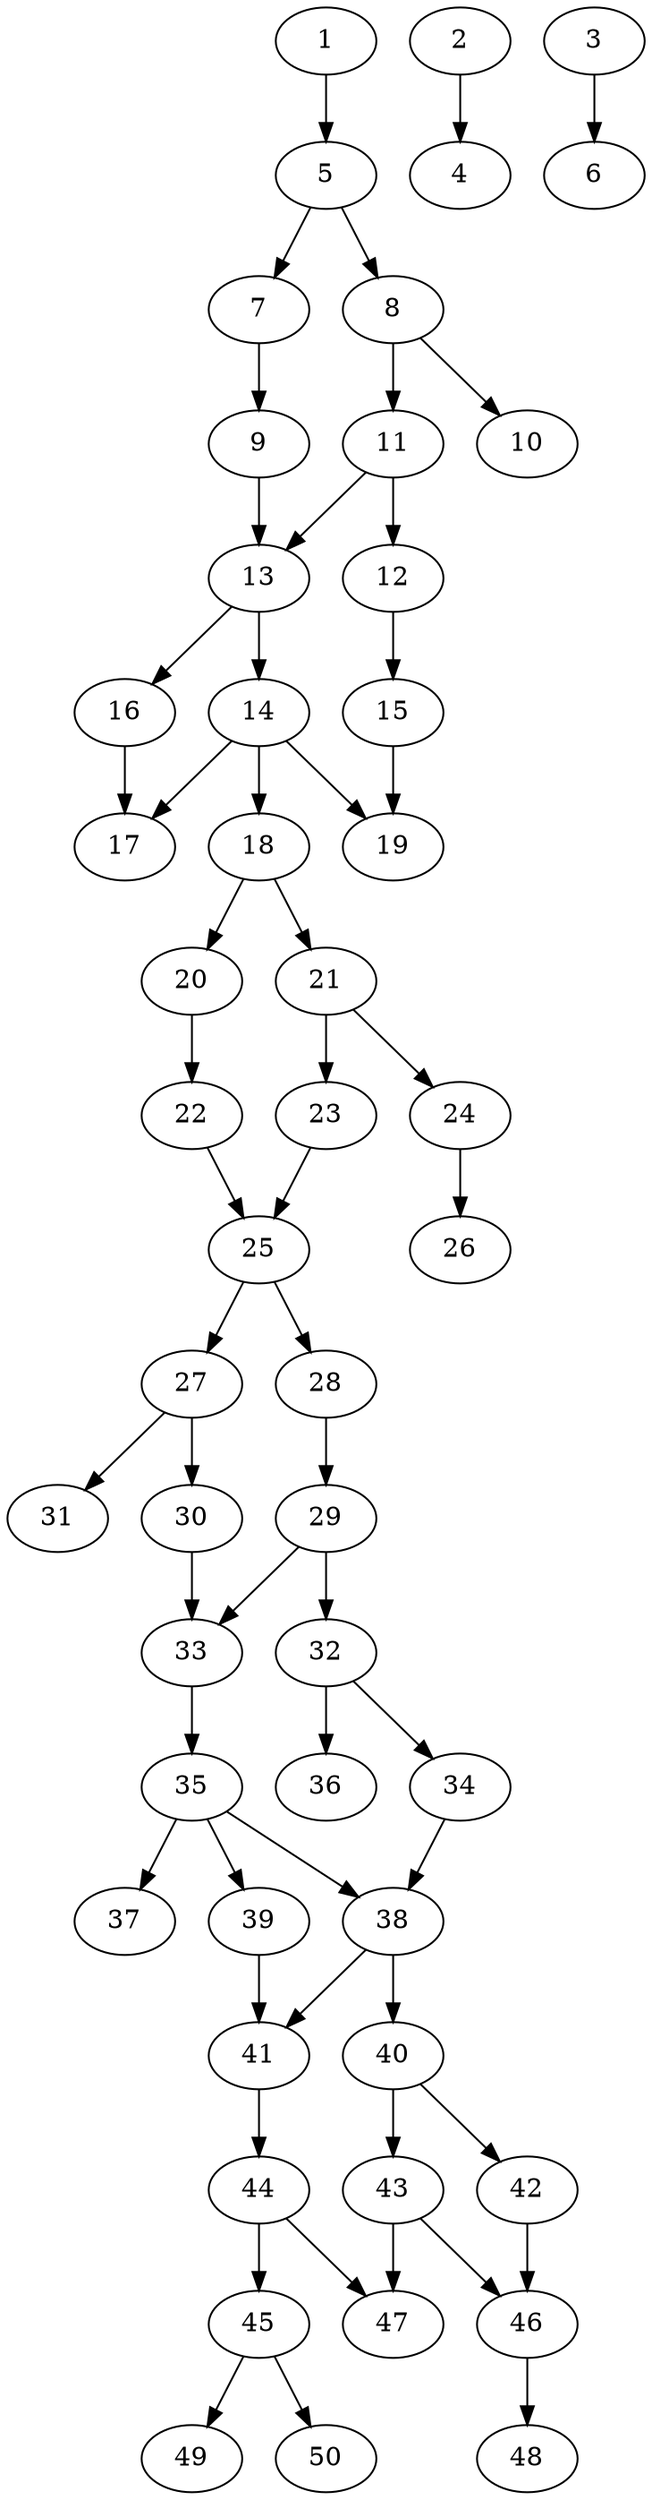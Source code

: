 // DAG automatically generated by daggen at Thu Oct  3 14:07:58 2019
// ./daggen --dot -n 50 --ccr 0.4 --fat 0.3 --regular 0.9 --density 0.5 --mindata 5242880 --maxdata 52428800 
digraph G {
  1 [size="63703040", alpha="0.08", expect_size="25481216"] 
  1 -> 5 [size ="25481216"]
  2 [size="21603840", alpha="0.12", expect_size="8641536"] 
  2 -> 4 [size ="8641536"]
  3 [size="76213760", alpha="0.11", expect_size="30485504"] 
  3 -> 6 [size ="30485504"]
  4 [size="127132160", alpha="0.06", expect_size="50852864"] 
  5 [size="94292480", alpha="0.10", expect_size="37716992"] 
  5 -> 7 [size ="37716992"]
  5 -> 8 [size ="37716992"]
  6 [size="78251520", alpha="0.01", expect_size="31300608"] 
  7 [size="77708800", alpha="0.14", expect_size="31083520"] 
  7 -> 9 [size ="31083520"]
  8 [size="95260160", alpha="0.05", expect_size="38104064"] 
  8 -> 10 [size ="38104064"]
  8 -> 11 [size ="38104064"]
  9 [size="21306880", alpha="0.03", expect_size="8522752"] 
  9 -> 13 [size ="8522752"]
  10 [size="32826880", alpha="0.16", expect_size="13130752"] 
  11 [size="101849600", alpha="0.10", expect_size="40739840"] 
  11 -> 12 [size ="40739840"]
  11 -> 13 [size ="40739840"]
  12 [size="28131840", alpha="0.07", expect_size="11252736"] 
  12 -> 15 [size ="11252736"]
  13 [size="100216320", alpha="0.19", expect_size="40086528"] 
  13 -> 14 [size ="40086528"]
  13 -> 16 [size ="40086528"]
  14 [size="48056320", alpha="0.07", expect_size="19222528"] 
  14 -> 17 [size ="19222528"]
  14 -> 18 [size ="19222528"]
  14 -> 19 [size ="19222528"]
  15 [size="80622080", alpha="0.14", expect_size="32248832"] 
  15 -> 19 [size ="32248832"]
  16 [size="23040000", alpha="0.10", expect_size="9216000"] 
  16 -> 17 [size ="9216000"]
  17 [size="29035520", alpha="0.11", expect_size="11614208"] 
  18 [size="109240320", alpha="0.13", expect_size="43696128"] 
  18 -> 20 [size ="43696128"]
  18 -> 21 [size ="43696128"]
  19 [size="21473280", alpha="0.09", expect_size="8589312"] 
  20 [size="36961280", alpha="0.19", expect_size="14784512"] 
  20 -> 22 [size ="14784512"]
  21 [size="130803200", alpha="0.18", expect_size="52321280"] 
  21 -> 23 [size ="52321280"]
  21 -> 24 [size ="52321280"]
  22 [size="71767040", alpha="0.18", expect_size="28706816"] 
  22 -> 25 [size ="28706816"]
  23 [size="115781120", alpha="0.09", expect_size="46312448"] 
  23 -> 25 [size ="46312448"]
  24 [size="109701120", alpha="0.19", expect_size="43880448"] 
  24 -> 26 [size ="43880448"]
  25 [size="32020480", alpha="0.03", expect_size="12808192"] 
  25 -> 27 [size ="12808192"]
  25 -> 28 [size ="12808192"]
  26 [size="113735680", alpha="0.18", expect_size="45494272"] 
  27 [size="53670400", alpha="0.04", expect_size="21468160"] 
  27 -> 30 [size ="21468160"]
  27 -> 31 [size ="21468160"]
  28 [size="119987200", alpha="0.04", expect_size="47994880"] 
  28 -> 29 [size ="47994880"]
  29 [size="79541760", alpha="0.06", expect_size="31816704"] 
  29 -> 32 [size ="31816704"]
  29 -> 33 [size ="31816704"]
  30 [size="13859840", alpha="0.11", expect_size="5543936"] 
  30 -> 33 [size ="5543936"]
  31 [size="126430720", alpha="0.10", expect_size="50572288"] 
  32 [size="113960960", alpha="0.13", expect_size="45584384"] 
  32 -> 34 [size ="45584384"]
  32 -> 36 [size ="45584384"]
  33 [size="102914560", alpha="0.10", expect_size="41165824"] 
  33 -> 35 [size ="41165824"]
  34 [size="38430720", alpha="0.13", expect_size="15372288"] 
  34 -> 38 [size ="15372288"]
  35 [size="34536960", alpha="0.07", expect_size="13814784"] 
  35 -> 37 [size ="13814784"]
  35 -> 38 [size ="13814784"]
  35 -> 39 [size ="13814784"]
  36 [size="54456320", alpha="0.03", expect_size="21782528"] 
  37 [size="45368320", alpha="0.02", expect_size="18147328"] 
  38 [size="71877120", alpha="0.17", expect_size="28750848"] 
  38 -> 40 [size ="28750848"]
  38 -> 41 [size ="28750848"]
  39 [size="98170880", alpha="0.14", expect_size="39268352"] 
  39 -> 41 [size ="39268352"]
  40 [size="14487040", alpha="0.14", expect_size="5794816"] 
  40 -> 42 [size ="5794816"]
  40 -> 43 [size ="5794816"]
  41 [size="76477440", alpha="0.15", expect_size="30590976"] 
  41 -> 44 [size ="30590976"]
  42 [size="18990080", alpha="0.05", expect_size="7596032"] 
  42 -> 46 [size ="7596032"]
  43 [size="92981760", alpha="0.13", expect_size="37192704"] 
  43 -> 46 [size ="37192704"]
  43 -> 47 [size ="37192704"]
  44 [size="31669760", alpha="0.17", expect_size="12667904"] 
  44 -> 45 [size ="12667904"]
  44 -> 47 [size ="12667904"]
  45 [size="105932800", alpha="0.05", expect_size="42373120"] 
  45 -> 49 [size ="42373120"]
  45 -> 50 [size ="42373120"]
  46 [size="29393920", alpha="0.09", expect_size="11757568"] 
  46 -> 48 [size ="11757568"]
  47 [size="47915520", alpha="0.01", expect_size="19166208"] 
  48 [size="59461120", alpha="0.10", expect_size="23784448"] 
  49 [size="42204160", alpha="0.11", expect_size="16881664"] 
  50 [size="122472960", alpha="0.12", expect_size="48989184"] 
}
